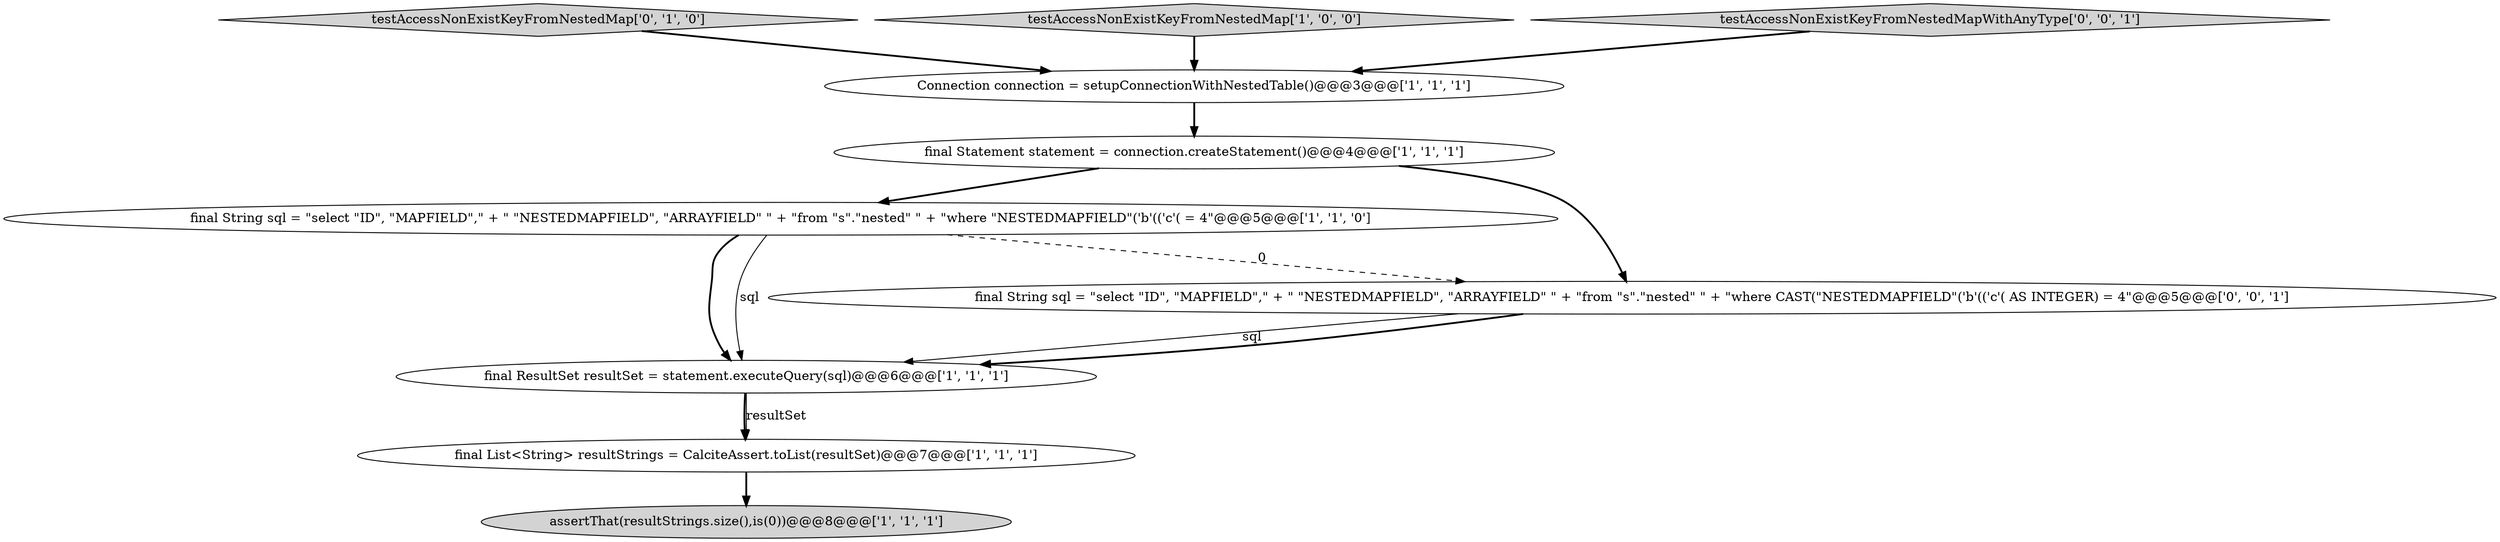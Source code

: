 digraph {
0 [style = filled, label = "assertThat(resultStrings.size(),is(0))@@@8@@@['1', '1', '1']", fillcolor = lightgray, shape = ellipse image = "AAA0AAABBB1BBB"];
7 [style = filled, label = "testAccessNonExistKeyFromNestedMap['0', '1', '0']", fillcolor = lightgray, shape = diamond image = "AAA0AAABBB2BBB"];
4 [style = filled, label = "final ResultSet resultSet = statement.executeQuery(sql)@@@6@@@['1', '1', '1']", fillcolor = white, shape = ellipse image = "AAA0AAABBB1BBB"];
3 [style = filled, label = "final Statement statement = connection.createStatement()@@@4@@@['1', '1', '1']", fillcolor = white, shape = ellipse image = "AAA0AAABBB1BBB"];
1 [style = filled, label = "final List<String> resultStrings = CalciteAssert.toList(resultSet)@@@7@@@['1', '1', '1']", fillcolor = white, shape = ellipse image = "AAA0AAABBB1BBB"];
6 [style = filled, label = "final String sql = \"select \"ID\", \"MAPFIELD\",\" + \" \"NESTEDMAPFIELD\", \"ARRAYFIELD\" \" + \"from \"s\".\"nested\" \" + \"where \"NESTEDMAPFIELD\"('b'(('c'( = 4\"@@@5@@@['1', '1', '0']", fillcolor = white, shape = ellipse image = "AAA0AAABBB1BBB"];
8 [style = filled, label = "final String sql = \"select \"ID\", \"MAPFIELD\",\" + \" \"NESTEDMAPFIELD\", \"ARRAYFIELD\" \" + \"from \"s\".\"nested\" \" + \"where CAST(\"NESTEDMAPFIELD\"('b'(('c'( AS INTEGER) = 4\"@@@5@@@['0', '0', '1']", fillcolor = white, shape = ellipse image = "AAA0AAABBB3BBB"];
5 [style = filled, label = "Connection connection = setupConnectionWithNestedTable()@@@3@@@['1', '1', '1']", fillcolor = white, shape = ellipse image = "AAA0AAABBB1BBB"];
2 [style = filled, label = "testAccessNonExistKeyFromNestedMap['1', '0', '0']", fillcolor = lightgray, shape = diamond image = "AAA0AAABBB1BBB"];
9 [style = filled, label = "testAccessNonExistKeyFromNestedMapWithAnyType['0', '0', '1']", fillcolor = lightgray, shape = diamond image = "AAA0AAABBB3BBB"];
9->5 [style = bold, label=""];
5->3 [style = bold, label=""];
6->4 [style = bold, label=""];
3->6 [style = bold, label=""];
4->1 [style = bold, label=""];
7->5 [style = bold, label=""];
8->4 [style = solid, label="sql"];
6->8 [style = dashed, label="0"];
1->0 [style = bold, label=""];
8->4 [style = bold, label=""];
4->1 [style = solid, label="resultSet"];
3->8 [style = bold, label=""];
6->4 [style = solid, label="sql"];
2->5 [style = bold, label=""];
}
